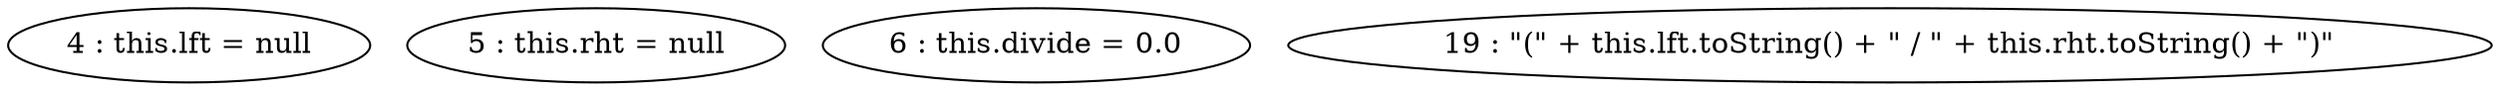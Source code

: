 digraph G {
"4 : this.lft = null"
"5 : this.rht = null"
"6 : this.divide = 0.0"
"19 : \"(\" + this.lft.toString() + \" / \" + this.rht.toString() + \")\""
}